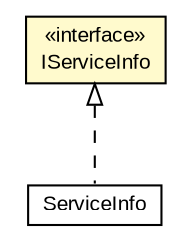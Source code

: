 #!/usr/local/bin/dot
#
# Class diagram 
# Generated by UMLGraph version R5_6-24-gf6e263 (http://www.umlgraph.org/)
#

digraph G {
	edge [fontname="arial",fontsize=10,labelfontname="arial",labelfontsize=10];
	node [fontname="arial",fontsize=10,shape=plaintext];
	nodesep=0.25;
	ranksep=0.5;
	// com.mycompany.service.api.ServiceInfo
	c90 [label=<<table title="com.mycompany.service.api.ServiceInfo" border="0" cellborder="1" cellspacing="0" cellpadding="2" port="p" href="./ServiceInfo.html">
		<tr><td><table border="0" cellspacing="0" cellpadding="1">
<tr><td align="center" balign="center"> ServiceInfo </td></tr>
		</table></td></tr>
		</table>>, URL="./ServiceInfo.html", fontname="arial", fontcolor="black", fontsize=10.0];
	// com.mycompany.service.api.IServiceInfo
	c92 [label=<<table title="com.mycompany.service.api.IServiceInfo" border="0" cellborder="1" cellspacing="0" cellpadding="2" port="p" bgcolor="lemonChiffon" href="./IServiceInfo.html">
		<tr><td><table border="0" cellspacing="0" cellpadding="1">
<tr><td align="center" balign="center"> &#171;interface&#187; </td></tr>
<tr><td align="center" balign="center"> IServiceInfo </td></tr>
		</table></td></tr>
		</table>>, URL="./IServiceInfo.html", fontname="arial", fontcolor="black", fontsize=10.0];
	//com.mycompany.service.api.ServiceInfo implements com.mycompany.service.api.IServiceInfo
	c92:p -> c90:p [dir=back,arrowtail=empty,style=dashed];
}

